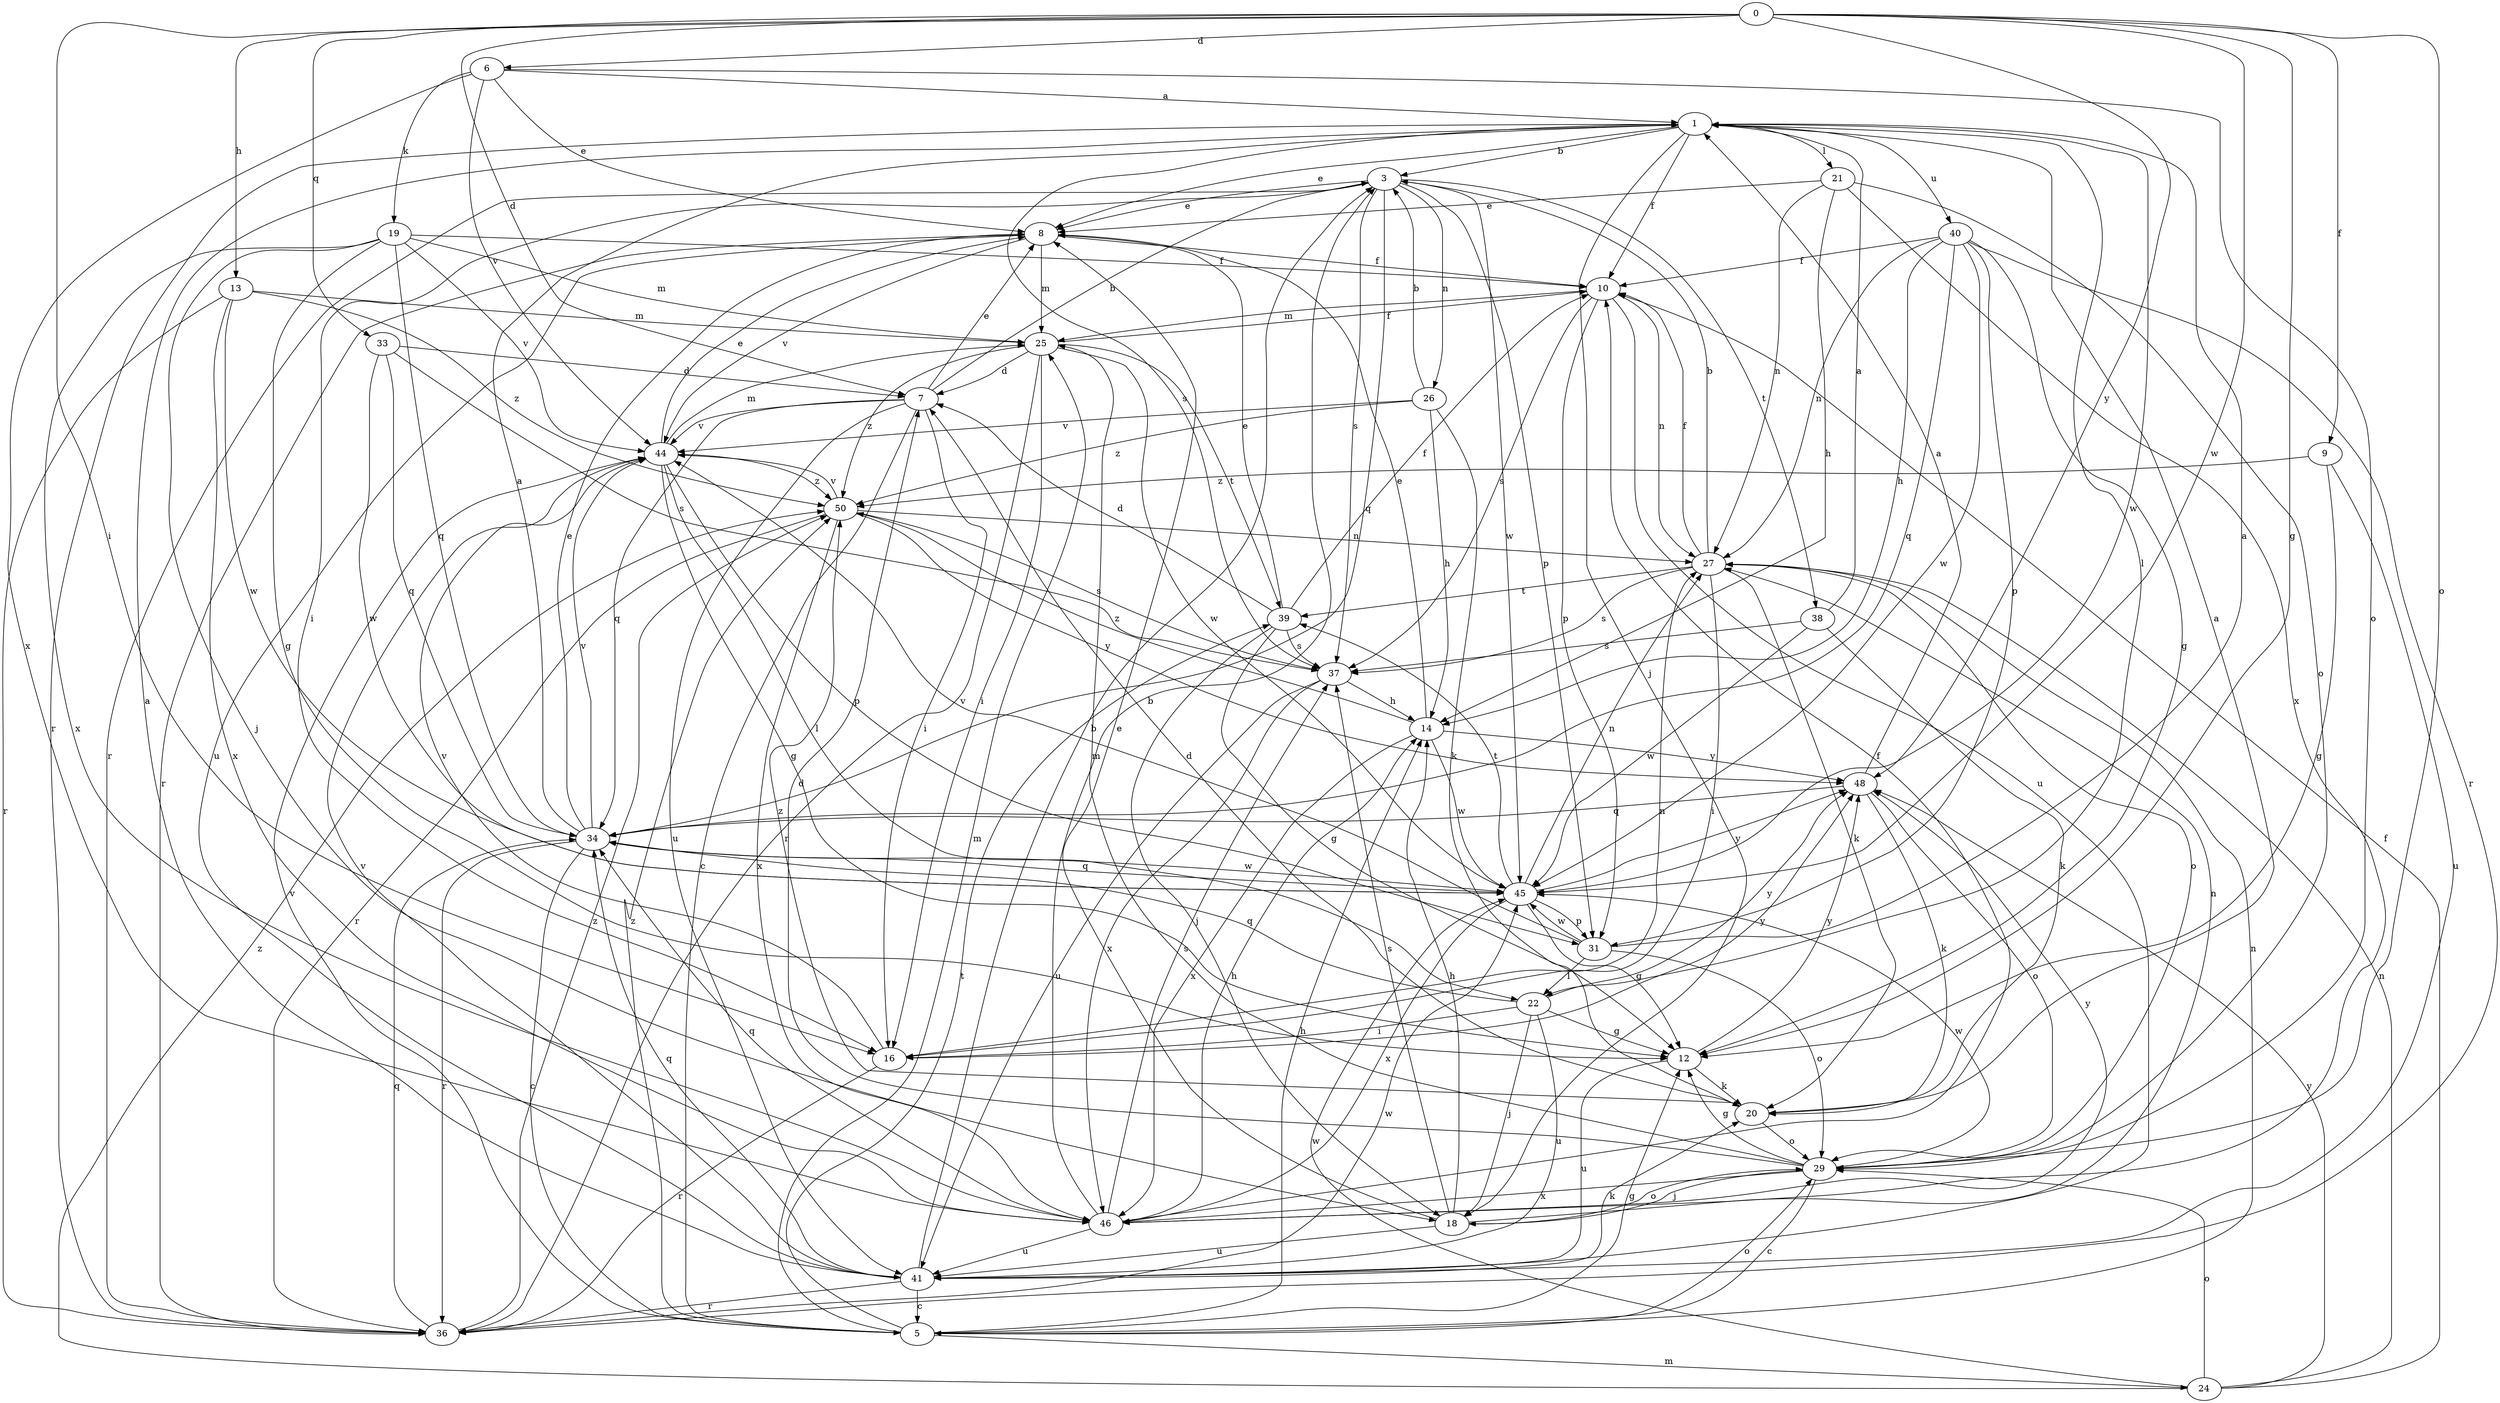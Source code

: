 strict digraph  {
0;
1;
3;
5;
6;
7;
8;
9;
10;
12;
13;
14;
16;
18;
19;
20;
21;
22;
24;
25;
26;
27;
29;
31;
33;
34;
36;
37;
38;
39;
40;
41;
44;
45;
46;
48;
50;
0 -> 6  [label=d];
0 -> 7  [label=d];
0 -> 9  [label=f];
0 -> 12  [label=g];
0 -> 13  [label=h];
0 -> 16  [label=i];
0 -> 29  [label=o];
0 -> 33  [label=q];
0 -> 45  [label=w];
0 -> 48  [label=y];
1 -> 3  [label=b];
1 -> 8  [label=e];
1 -> 10  [label=f];
1 -> 18  [label=j];
1 -> 21  [label=l];
1 -> 22  [label=l];
1 -> 36  [label=r];
1 -> 37  [label=s];
1 -> 40  [label=u];
1 -> 45  [label=w];
3 -> 8  [label=e];
3 -> 16  [label=i];
3 -> 26  [label=n];
3 -> 31  [label=p];
3 -> 34  [label=q];
3 -> 36  [label=r];
3 -> 37  [label=s];
3 -> 38  [label=t];
3 -> 45  [label=w];
5 -> 12  [label=g];
5 -> 14  [label=h];
5 -> 24  [label=m];
5 -> 25  [label=m];
5 -> 27  [label=n];
5 -> 29  [label=o];
5 -> 39  [label=t];
5 -> 44  [label=v];
5 -> 50  [label=z];
6 -> 1  [label=a];
6 -> 8  [label=e];
6 -> 19  [label=k];
6 -> 29  [label=o];
6 -> 44  [label=v];
6 -> 46  [label=x];
7 -> 3  [label=b];
7 -> 5  [label=c];
7 -> 8  [label=e];
7 -> 16  [label=i];
7 -> 34  [label=q];
7 -> 41  [label=u];
7 -> 44  [label=v];
8 -> 10  [label=f];
8 -> 25  [label=m];
8 -> 36  [label=r];
8 -> 41  [label=u];
8 -> 44  [label=v];
9 -> 12  [label=g];
9 -> 41  [label=u];
9 -> 50  [label=z];
10 -> 25  [label=m];
10 -> 27  [label=n];
10 -> 31  [label=p];
10 -> 37  [label=s];
10 -> 41  [label=u];
12 -> 20  [label=k];
12 -> 41  [label=u];
12 -> 48  [label=y];
13 -> 25  [label=m];
13 -> 36  [label=r];
13 -> 45  [label=w];
13 -> 46  [label=x];
13 -> 50  [label=z];
14 -> 8  [label=e];
14 -> 45  [label=w];
14 -> 46  [label=x];
14 -> 48  [label=y];
14 -> 50  [label=z];
16 -> 27  [label=n];
16 -> 36  [label=r];
16 -> 44  [label=v];
16 -> 48  [label=y];
18 -> 8  [label=e];
18 -> 14  [label=h];
18 -> 27  [label=n];
18 -> 29  [label=o];
18 -> 37  [label=s];
18 -> 41  [label=u];
19 -> 10  [label=f];
19 -> 12  [label=g];
19 -> 18  [label=j];
19 -> 25  [label=m];
19 -> 34  [label=q];
19 -> 44  [label=v];
19 -> 46  [label=x];
20 -> 1  [label=a];
20 -> 7  [label=d];
20 -> 29  [label=o];
20 -> 50  [label=z];
21 -> 8  [label=e];
21 -> 14  [label=h];
21 -> 27  [label=n];
21 -> 29  [label=o];
21 -> 46  [label=x];
22 -> 12  [label=g];
22 -> 16  [label=i];
22 -> 18  [label=j];
22 -> 34  [label=q];
22 -> 41  [label=u];
22 -> 48  [label=y];
24 -> 10  [label=f];
24 -> 27  [label=n];
24 -> 29  [label=o];
24 -> 45  [label=w];
24 -> 48  [label=y];
24 -> 50  [label=z];
25 -> 7  [label=d];
25 -> 10  [label=f];
25 -> 16  [label=i];
25 -> 36  [label=r];
25 -> 39  [label=t];
25 -> 45  [label=w];
25 -> 50  [label=z];
26 -> 3  [label=b];
26 -> 14  [label=h];
26 -> 20  [label=k];
26 -> 44  [label=v];
26 -> 50  [label=z];
27 -> 3  [label=b];
27 -> 10  [label=f];
27 -> 16  [label=i];
27 -> 20  [label=k];
27 -> 29  [label=o];
27 -> 37  [label=s];
27 -> 39  [label=t];
29 -> 5  [label=c];
29 -> 7  [label=d];
29 -> 12  [label=g];
29 -> 18  [label=j];
29 -> 25  [label=m];
29 -> 45  [label=w];
29 -> 46  [label=x];
31 -> 1  [label=a];
31 -> 22  [label=l];
31 -> 29  [label=o];
31 -> 44  [label=v];
31 -> 45  [label=w];
33 -> 7  [label=d];
33 -> 34  [label=q];
33 -> 37  [label=s];
33 -> 45  [label=w];
34 -> 1  [label=a];
34 -> 5  [label=c];
34 -> 8  [label=e];
34 -> 36  [label=r];
34 -> 44  [label=v];
34 -> 45  [label=w];
36 -> 34  [label=q];
36 -> 45  [label=w];
36 -> 50  [label=z];
37 -> 14  [label=h];
37 -> 41  [label=u];
37 -> 46  [label=x];
38 -> 1  [label=a];
38 -> 20  [label=k];
38 -> 37  [label=s];
38 -> 45  [label=w];
39 -> 7  [label=d];
39 -> 8  [label=e];
39 -> 10  [label=f];
39 -> 12  [label=g];
39 -> 18  [label=j];
39 -> 37  [label=s];
40 -> 10  [label=f];
40 -> 12  [label=g];
40 -> 14  [label=h];
40 -> 27  [label=n];
40 -> 31  [label=p];
40 -> 34  [label=q];
40 -> 36  [label=r];
40 -> 45  [label=w];
41 -> 1  [label=a];
41 -> 3  [label=b];
41 -> 5  [label=c];
41 -> 20  [label=k];
41 -> 34  [label=q];
41 -> 36  [label=r];
41 -> 44  [label=v];
44 -> 8  [label=e];
44 -> 12  [label=g];
44 -> 22  [label=l];
44 -> 25  [label=m];
44 -> 31  [label=p];
44 -> 50  [label=z];
45 -> 12  [label=g];
45 -> 27  [label=n];
45 -> 31  [label=p];
45 -> 34  [label=q];
45 -> 39  [label=t];
45 -> 46  [label=x];
45 -> 48  [label=y];
46 -> 3  [label=b];
46 -> 10  [label=f];
46 -> 14  [label=h];
46 -> 34  [label=q];
46 -> 37  [label=s];
46 -> 41  [label=u];
46 -> 48  [label=y];
48 -> 1  [label=a];
48 -> 20  [label=k];
48 -> 29  [label=o];
48 -> 34  [label=q];
50 -> 27  [label=n];
50 -> 36  [label=r];
50 -> 37  [label=s];
50 -> 44  [label=v];
50 -> 46  [label=x];
50 -> 48  [label=y];
}
